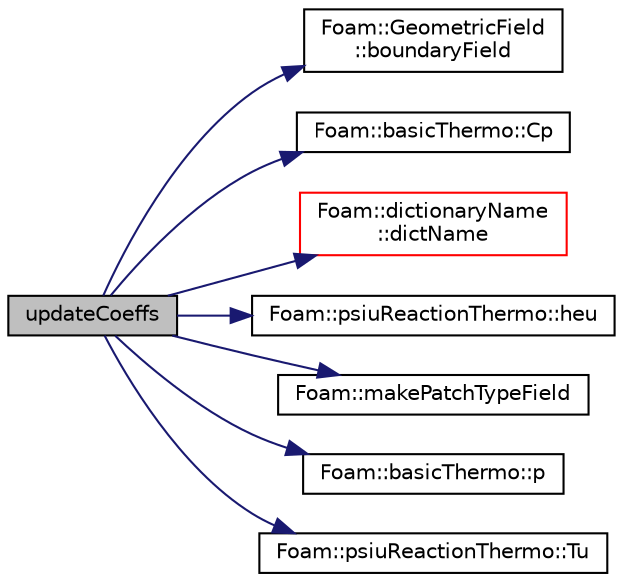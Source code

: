 digraph "updateCoeffs"
{
  bgcolor="transparent";
  edge [fontname="Helvetica",fontsize="10",labelfontname="Helvetica",labelfontsize="10"];
  node [fontname="Helvetica",fontsize="10",shape=record];
  rankdir="LR";
  Node1 [label="updateCoeffs",height=0.2,width=0.4,color="black", fillcolor="grey75", style="filled", fontcolor="black"];
  Node1 -> Node2 [color="midnightblue",fontsize="10",style="solid",fontname="Helvetica"];
  Node2 [label="Foam::GeometricField\l::boundaryField",height=0.2,width=0.4,color="black",URL="$a00937.html#a6987ef31fb532d0fc43c84eca14fe558",tooltip="Return const-reference to the boundary field. "];
  Node1 -> Node3 [color="midnightblue",fontsize="10",style="solid",fontname="Helvetica"];
  Node3 [label="Foam::basicThermo::Cp",height=0.2,width=0.4,color="black",URL="$a00121.html#a42085a867e9381e3b467a940a9a12d9f",tooltip="Heat capacity at constant pressure [J/kg/K]. "];
  Node1 -> Node4 [color="midnightblue",fontsize="10",style="solid",fontname="Helvetica"];
  Node4 [label="Foam::dictionaryName\l::dictName",height=0.2,width=0.4,color="red",URL="$a00535.html#a0c0f7c5d75947353dc8dc6cbe4df98ea",tooltip="Return the local dictionary name (final part of scoped name) "];
  Node1 -> Node5 [color="midnightblue",fontsize="10",style="solid",fontname="Helvetica"];
  Node5 [label="Foam::psiuReactionThermo::heu",height=0.2,width=0.4,color="black",URL="$a02067.html#a31b3705d0c700f594439e89b871acdf3",tooltip="Unburnt gas enthalpy [J/kg]. "];
  Node1 -> Node6 [color="midnightblue",fontsize="10",style="solid",fontname="Helvetica"];
  Node6 [label="Foam::makePatchTypeField",height=0.2,width=0.4,color="black",URL="$a10936.html#a44a8c9a8ab08f6bf1f84bf3dab3f82a2"];
  Node1 -> Node7 [color="midnightblue",fontsize="10",style="solid",fontname="Helvetica"];
  Node7 [label="Foam::basicThermo::p",height=0.2,width=0.4,color="black",URL="$a00121.html#a559539638a23431ca4b538c03b46e746",tooltip="Pressure [Pa]. "];
  Node1 -> Node8 [color="midnightblue",fontsize="10",style="solid",fontname="Helvetica"];
  Node8 [label="Foam::psiuReactionThermo::Tu",height=0.2,width=0.4,color="black",URL="$a02067.html#a60958b969dabd7af2f9e81002a3f7a4b",tooltip="Unburnt gas temperature [K]. "];
}

